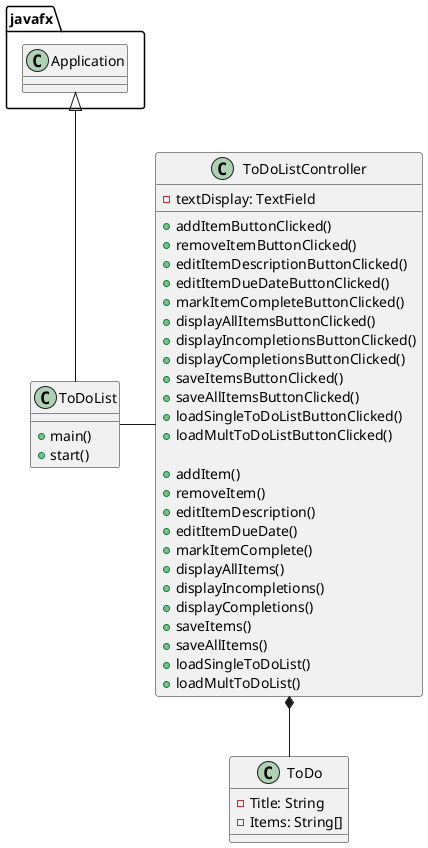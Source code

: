 @startuml
'https://plantuml.com/class-diagram

class ToDoList {
    + main()
    + start()
}

class ToDo {
    - Title: String
    - Items: String[]
}

class ToDoListController {
    - textDisplay: TextField

    + addItemButtonClicked()
    + removeItemButtonClicked()
    + editItemDescriptionButtonClicked()
    + editItemDueDateButtonClicked()
    + markItemCompleteButtonClicked()
    + displayAllItemsButtonClicked()
    + displayIncompletionsButtonClicked()
    + displayCompletionsButtonClicked()
    + saveItemsButtonClicked()
    + saveAllItemsButtonClicked()
    + loadSingleToDoListButtonClicked()
    + loadMultToDoListButtonClicked()

    + addItem()
    + removeItem()
    + editItemDescription()
    + editItemDueDate()
    + markItemComplete()
    + displayAllItems()
    + displayIncompletions()
    + displayCompletions()
    + saveItems()
    + saveAllItems()
    + loadSingleToDoList()
    + loadMultToDoList()
}

javafx.Application <|-- ToDoList

ToDoList - ToDoListController

ToDoListController *-- ToDo

@enduml